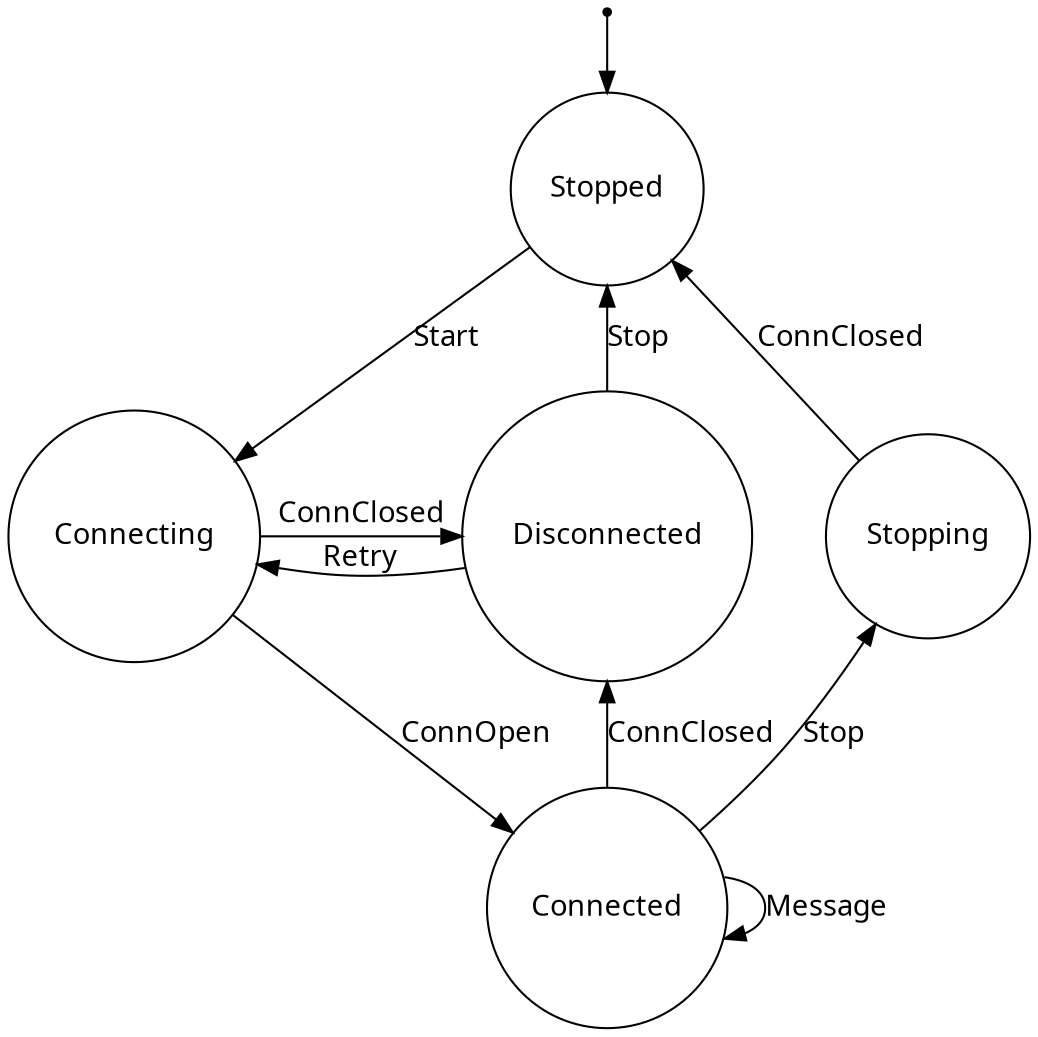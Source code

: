 digraph {
  node [shape=circle, fontname="Fira Code"]
  edge [fontname="Fira Code"]

  0 [shape=point]

  0 -> Stopped [label=""]
  { rank=same Connecting -> Disconnected -> Stopping [style=invis] }

  Stopped -> Connecting [label=Start]

  Connecting -> Connected [label=ConnOpen]
  Connecting -> Disconnected [label=ConnClosed]

  Connected -> Stopping [label=Stop]
  Connected -> Disconnected [label=ConnClosed]
  Connected -> Connected [label=Message]

  Disconnected -> Connecting [label=Retry]
  Disconnected -> Stopped [label=Stop]

  Stopping -> Stopped [label=ConnClosed]
}
